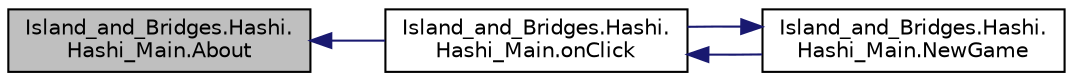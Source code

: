 digraph "Island_and_Bridges.Hashi.Hashi_Main.About"
{
  edge [fontname="Helvetica",fontsize="10",labelfontname="Helvetica",labelfontsize="10"];
  node [fontname="Helvetica",fontsize="10",shape=record];
  rankdir="LR";
  Node1 [label="Island_and_Bridges.Hashi.\lHashi_Main.About",height=0.2,width=0.4,color="black", fillcolor="grey75", style="filled", fontcolor="black"];
  Node1 -> Node2 [dir="back",color="midnightblue",fontsize="10",style="solid",fontname="Helvetica"];
  Node2 [label="Island_and_Bridges.Hashi.\lHashi_Main.onClick",height=0.2,width=0.4,color="black", fillcolor="white", style="filled",URL="$class_island__and___bridges_1_1_hashi_1_1_hashi___main.html#a83eca6cab4321b6ab0aaa2eed90df0af"];
  Node2 -> Node3 [dir="back",color="midnightblue",fontsize="10",style="solid",fontname="Helvetica"];
  Node3 [label="Island_and_Bridges.Hashi.\lHashi_Main.NewGame",height=0.2,width=0.4,color="black", fillcolor="white", style="filled",URL="$class_island__and___bridges_1_1_hashi_1_1_hashi___main.html#a5d0c1338ad67caa10dea9f59861f48e8"];
  Node3 -> Node2 [dir="back",color="midnightblue",fontsize="10",style="solid",fontname="Helvetica"];
}
